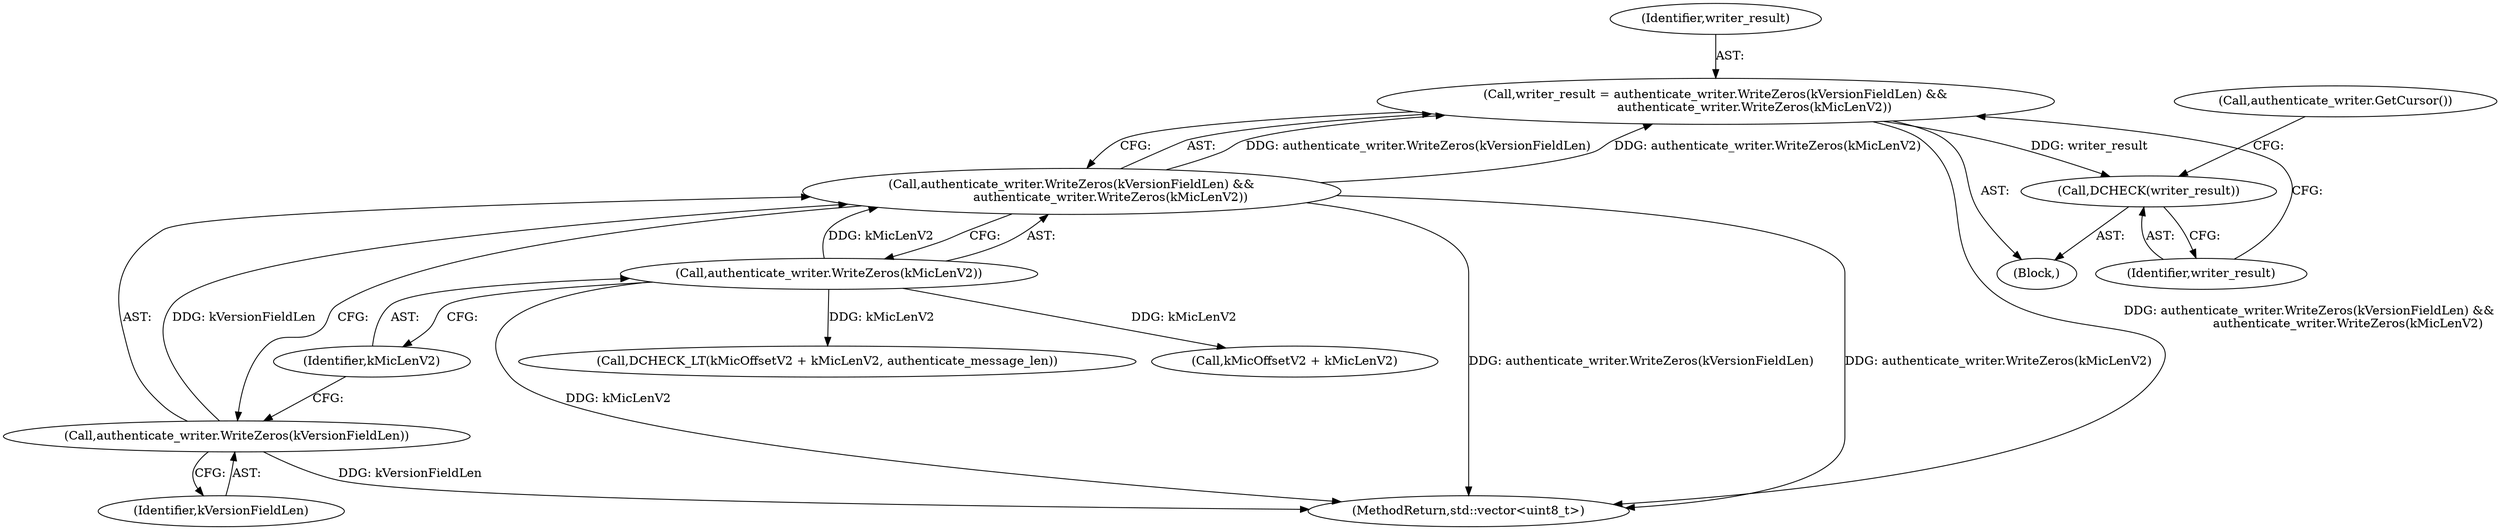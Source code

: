 digraph "0_Chrome_9cfe470d793da6e09b966d435c8fa2ba1625d5fe_3@API" {
"1000279" [label="(Call,writer_result = authenticate_writer.WriteZeros(kVersionFieldLen) &&\n                    authenticate_writer.WriteZeros(kMicLenV2))"];
"1000281" [label="(Call,authenticate_writer.WriteZeros(kVersionFieldLen) &&\n                    authenticate_writer.WriteZeros(kMicLenV2))"];
"1000282" [label="(Call,authenticate_writer.WriteZeros(kVersionFieldLen))"];
"1000284" [label="(Call,authenticate_writer.WriteZeros(kMicLenV2))"];
"1000286" [label="(Call,DCHECK(writer_result))"];
"1000280" [label="(Identifier,writer_result)"];
"1000290" [label="(Call,authenticate_writer.GetCursor())"];
"1000360" [label="(Call,kMicOffsetV2 + kMicLenV2)"];
"1000287" [label="(Identifier,writer_result)"];
"1000286" [label="(Call,DCHECK(writer_result))"];
"1000282" [label="(Call,authenticate_writer.WriteZeros(kVersionFieldLen))"];
"1000285" [label="(Identifier,kMicLenV2)"];
"1000373" [label="(MethodReturn,std::vector<uint8_t>)"];
"1000278" [label="(Block,)"];
"1000359" [label="(Call,DCHECK_LT(kMicOffsetV2 + kMicLenV2, authenticate_message_len))"];
"1000281" [label="(Call,authenticate_writer.WriteZeros(kVersionFieldLen) &&\n                    authenticate_writer.WriteZeros(kMicLenV2))"];
"1000283" [label="(Identifier,kVersionFieldLen)"];
"1000284" [label="(Call,authenticate_writer.WriteZeros(kMicLenV2))"];
"1000279" [label="(Call,writer_result = authenticate_writer.WriteZeros(kVersionFieldLen) &&\n                    authenticate_writer.WriteZeros(kMicLenV2))"];
"1000279" -> "1000278"  [label="AST: "];
"1000279" -> "1000281"  [label="CFG: "];
"1000280" -> "1000279"  [label="AST: "];
"1000281" -> "1000279"  [label="AST: "];
"1000287" -> "1000279"  [label="CFG: "];
"1000279" -> "1000373"  [label="DDG: authenticate_writer.WriteZeros(kVersionFieldLen) &&\n                    authenticate_writer.WriteZeros(kMicLenV2)"];
"1000281" -> "1000279"  [label="DDG: authenticate_writer.WriteZeros(kVersionFieldLen)"];
"1000281" -> "1000279"  [label="DDG: authenticate_writer.WriteZeros(kMicLenV2)"];
"1000279" -> "1000286"  [label="DDG: writer_result"];
"1000281" -> "1000282"  [label="CFG: "];
"1000281" -> "1000284"  [label="CFG: "];
"1000282" -> "1000281"  [label="AST: "];
"1000284" -> "1000281"  [label="AST: "];
"1000281" -> "1000373"  [label="DDG: authenticate_writer.WriteZeros(kVersionFieldLen)"];
"1000281" -> "1000373"  [label="DDG: authenticate_writer.WriteZeros(kMicLenV2)"];
"1000282" -> "1000281"  [label="DDG: kVersionFieldLen"];
"1000284" -> "1000281"  [label="DDG: kMicLenV2"];
"1000282" -> "1000283"  [label="CFG: "];
"1000283" -> "1000282"  [label="AST: "];
"1000285" -> "1000282"  [label="CFG: "];
"1000282" -> "1000373"  [label="DDG: kVersionFieldLen"];
"1000284" -> "1000285"  [label="CFG: "];
"1000285" -> "1000284"  [label="AST: "];
"1000284" -> "1000373"  [label="DDG: kMicLenV2"];
"1000284" -> "1000359"  [label="DDG: kMicLenV2"];
"1000284" -> "1000360"  [label="DDG: kMicLenV2"];
"1000286" -> "1000278"  [label="AST: "];
"1000286" -> "1000287"  [label="CFG: "];
"1000287" -> "1000286"  [label="AST: "];
"1000290" -> "1000286"  [label="CFG: "];
}
